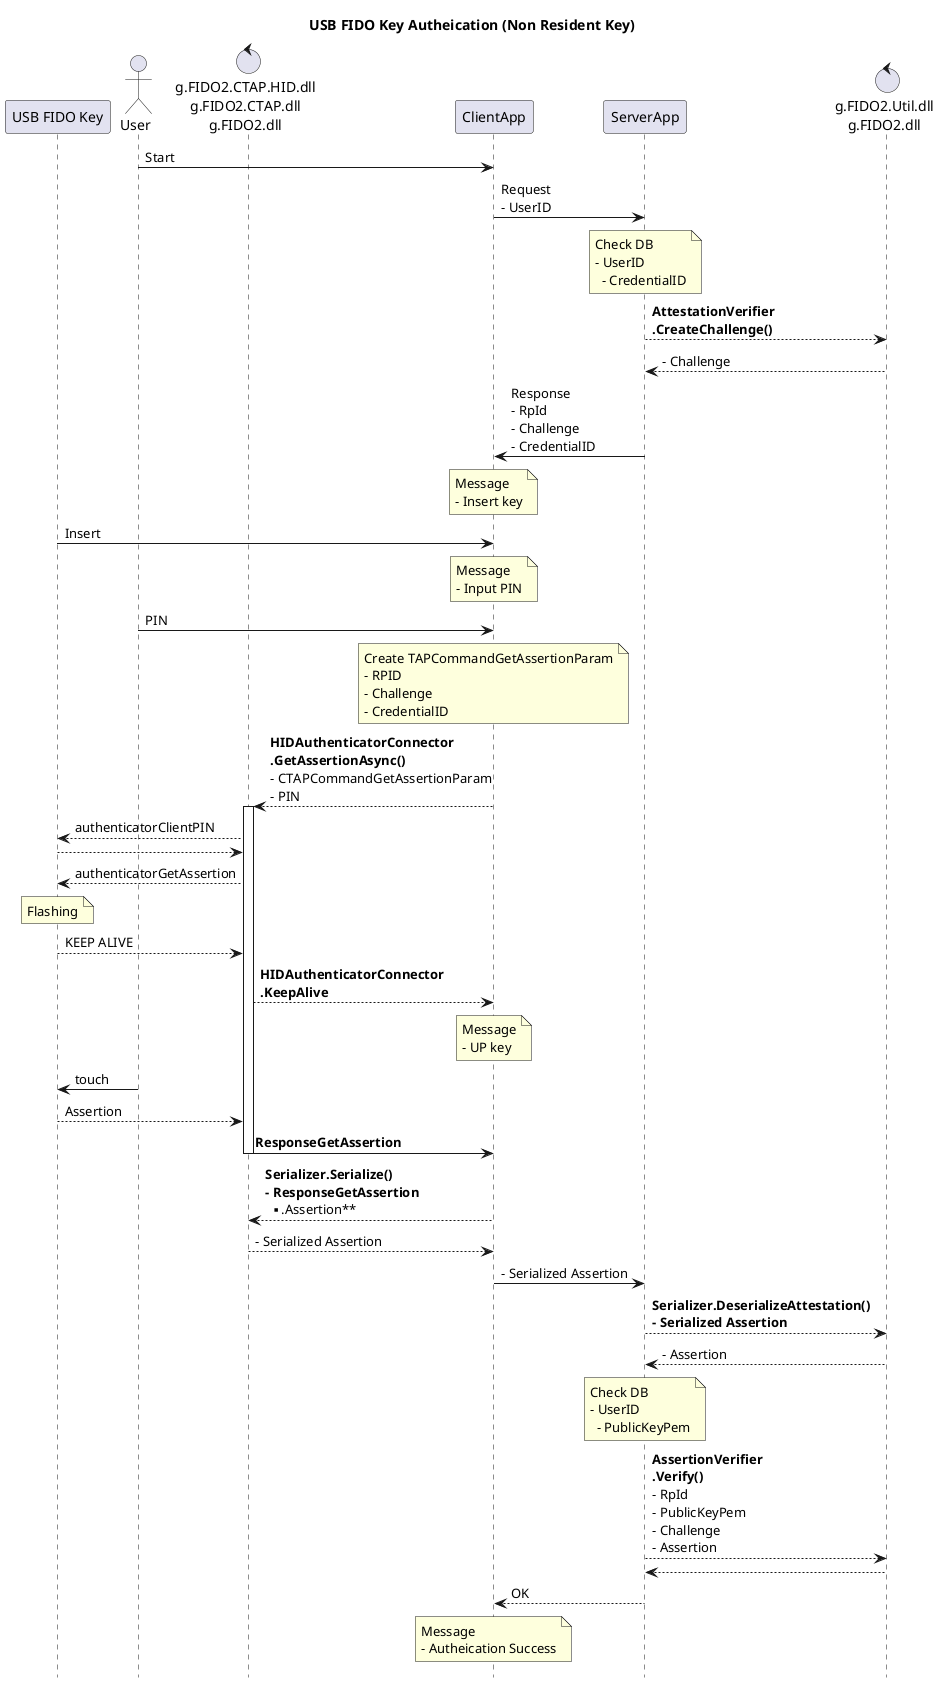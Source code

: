 @startuml
title USB FIDO Key Autheication (Non Resident Key)
hide footbox

participant "USB FIDO Key" as Key
actor  "User" as User
control "g.FIDO2.CTAP.HID.dll\ng.FIDO2.CTAP.dll\ng.FIDO2.dll" as CTAPHID
participant "ClientApp" as Client
participant "ServerApp" as Server
control "g.FIDO2.Util.dll\ng.FIDO2.dll" as Util

User -> Client : Start
Client -> Server : Request\n- UserID
note over Server : Check DB\n- UserID\n  - CredentialID

Server --> Util : **AttestationVerifier**\n**.CreateChallenge()**
Server <-- Util : - Challenge
Client <- Server : Response\n- RpId\n- Challenge\n- CredentialID

note over Client : Message\n- Insert key
Key -> Client : Insert

note over Client : Message\n- Input PIN
User -> Client : PIN

note over Client : Create \CTAPCommandGetAssertionParam\n- RPID\n- Challenge\n- CredentialID

CTAPHID <-- Client : **HIDAuthenticatorConnector**\n**.GetAssertionAsync()**\n- CTAPCommandGetAssertionParam\n- PIN

activate CTAPHID
    Key <-- CTAPHID : authenticatorClientPIN
    Key --> CTAPHID
    Key <-- CTAPHID : authenticatorGetAssertion
    note over Key : Flashing
    Key --> CTAPHID : KEEP ALIVE
    CTAPHID --> Client : **HIDAuthenticatorConnector**\n**.KeepAlive**

    note over Client : Message\n- UP key

    Key <- User : touch
    Key --> CTAPHID : Assertion
    CTAPHID -> Client : **ResponseGetAssertion**
deactivate CTAPHID

CTAPHID <-- Client : **Serializer.Serialize()**\n**- ResponseGetAssertion**\n**  .Assertion**
CTAPHID --> Client :- Serialized Assertion

Client -> Server :- Serialized Assertion

Server --> Util : **Serializer.DeserializeAttestation()**\n**- Serialized Assertion**
Server <-- Util : - Assertion

note over Server : Check DB\n- UserID\n  - PublicKeyPem
Server --> Util : **AssertionVerifier**\n**.Verify()**\n- RpId\n- PublicKeyPem\n- Challenge\n- Assertion
Server <-- Util 

Client <-- Server : OK

note over Client : Message\n- Autheication Success

@enduml
